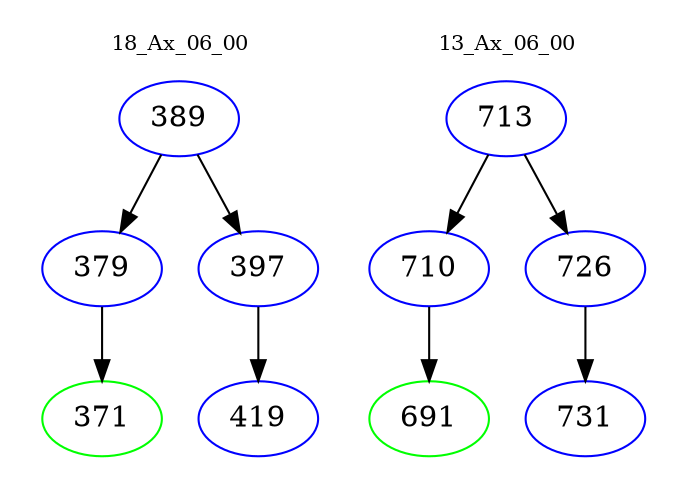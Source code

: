 digraph{
subgraph cluster_0 {
color = white
label = "18_Ax_06_00";
fontsize=10;
T0_389 [label="389", color="blue"]
T0_389 -> T0_379 [color="black"]
T0_379 [label="379", color="blue"]
T0_379 -> T0_371 [color="black"]
T0_371 [label="371", color="green"]
T0_389 -> T0_397 [color="black"]
T0_397 [label="397", color="blue"]
T0_397 -> T0_419 [color="black"]
T0_419 [label="419", color="blue"]
}
subgraph cluster_1 {
color = white
label = "13_Ax_06_00";
fontsize=10;
T1_713 [label="713", color="blue"]
T1_713 -> T1_710 [color="black"]
T1_710 [label="710", color="blue"]
T1_710 -> T1_691 [color="black"]
T1_691 [label="691", color="green"]
T1_713 -> T1_726 [color="black"]
T1_726 [label="726", color="blue"]
T1_726 -> T1_731 [color="black"]
T1_731 [label="731", color="blue"]
}
}
